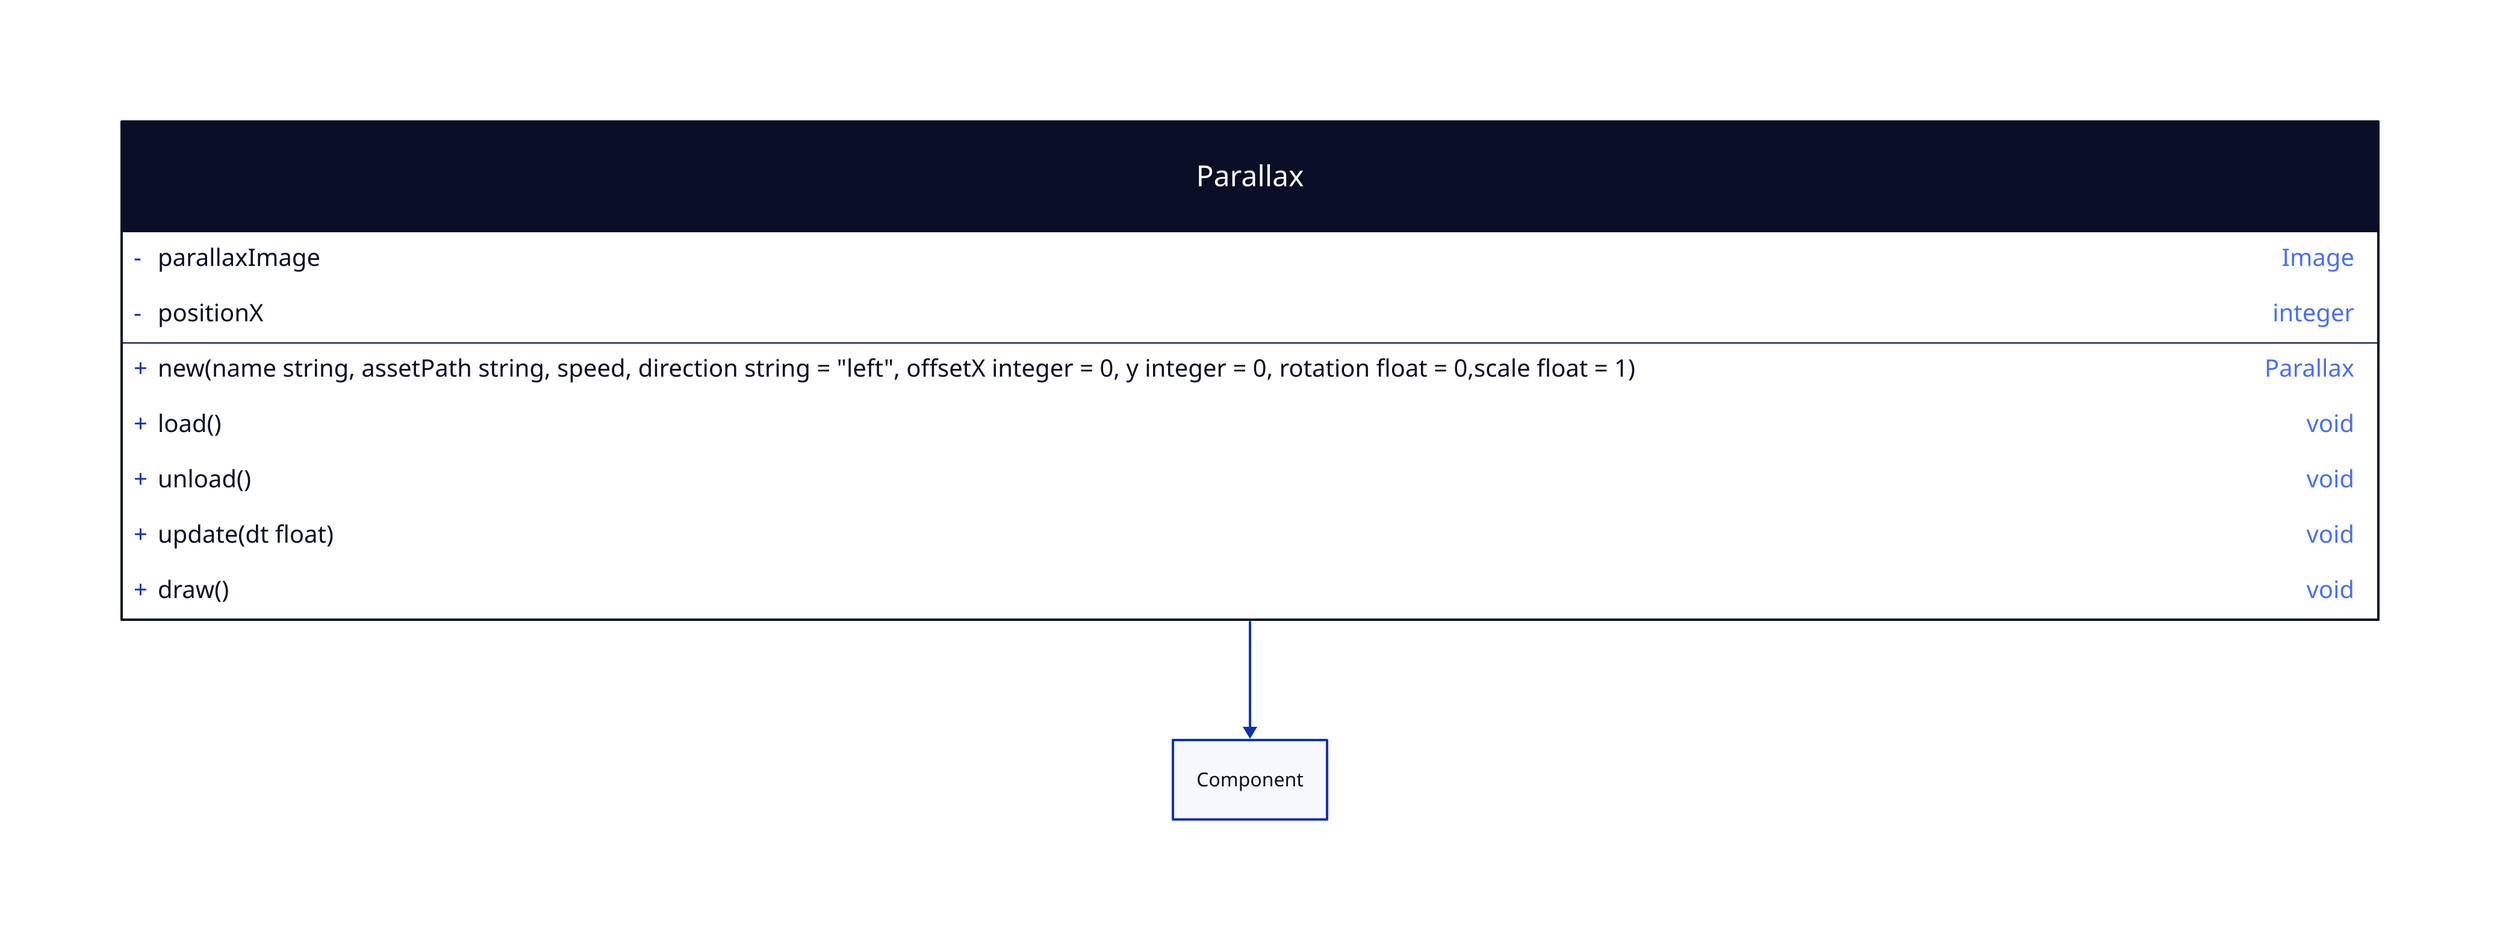 Parallax: {
  shape: class

  +new(name string, assetPath string, speed, direction string = "left", offsetX integer = 0, y integer = 0, rotation float = 0,scale float = 1): Parallax

  -parallaxImage: Image
  -positionX: integer

  +load(): void
  +unload(): void
  +update(dt float): void
  +draw(): void
}

Parallax -> Component
